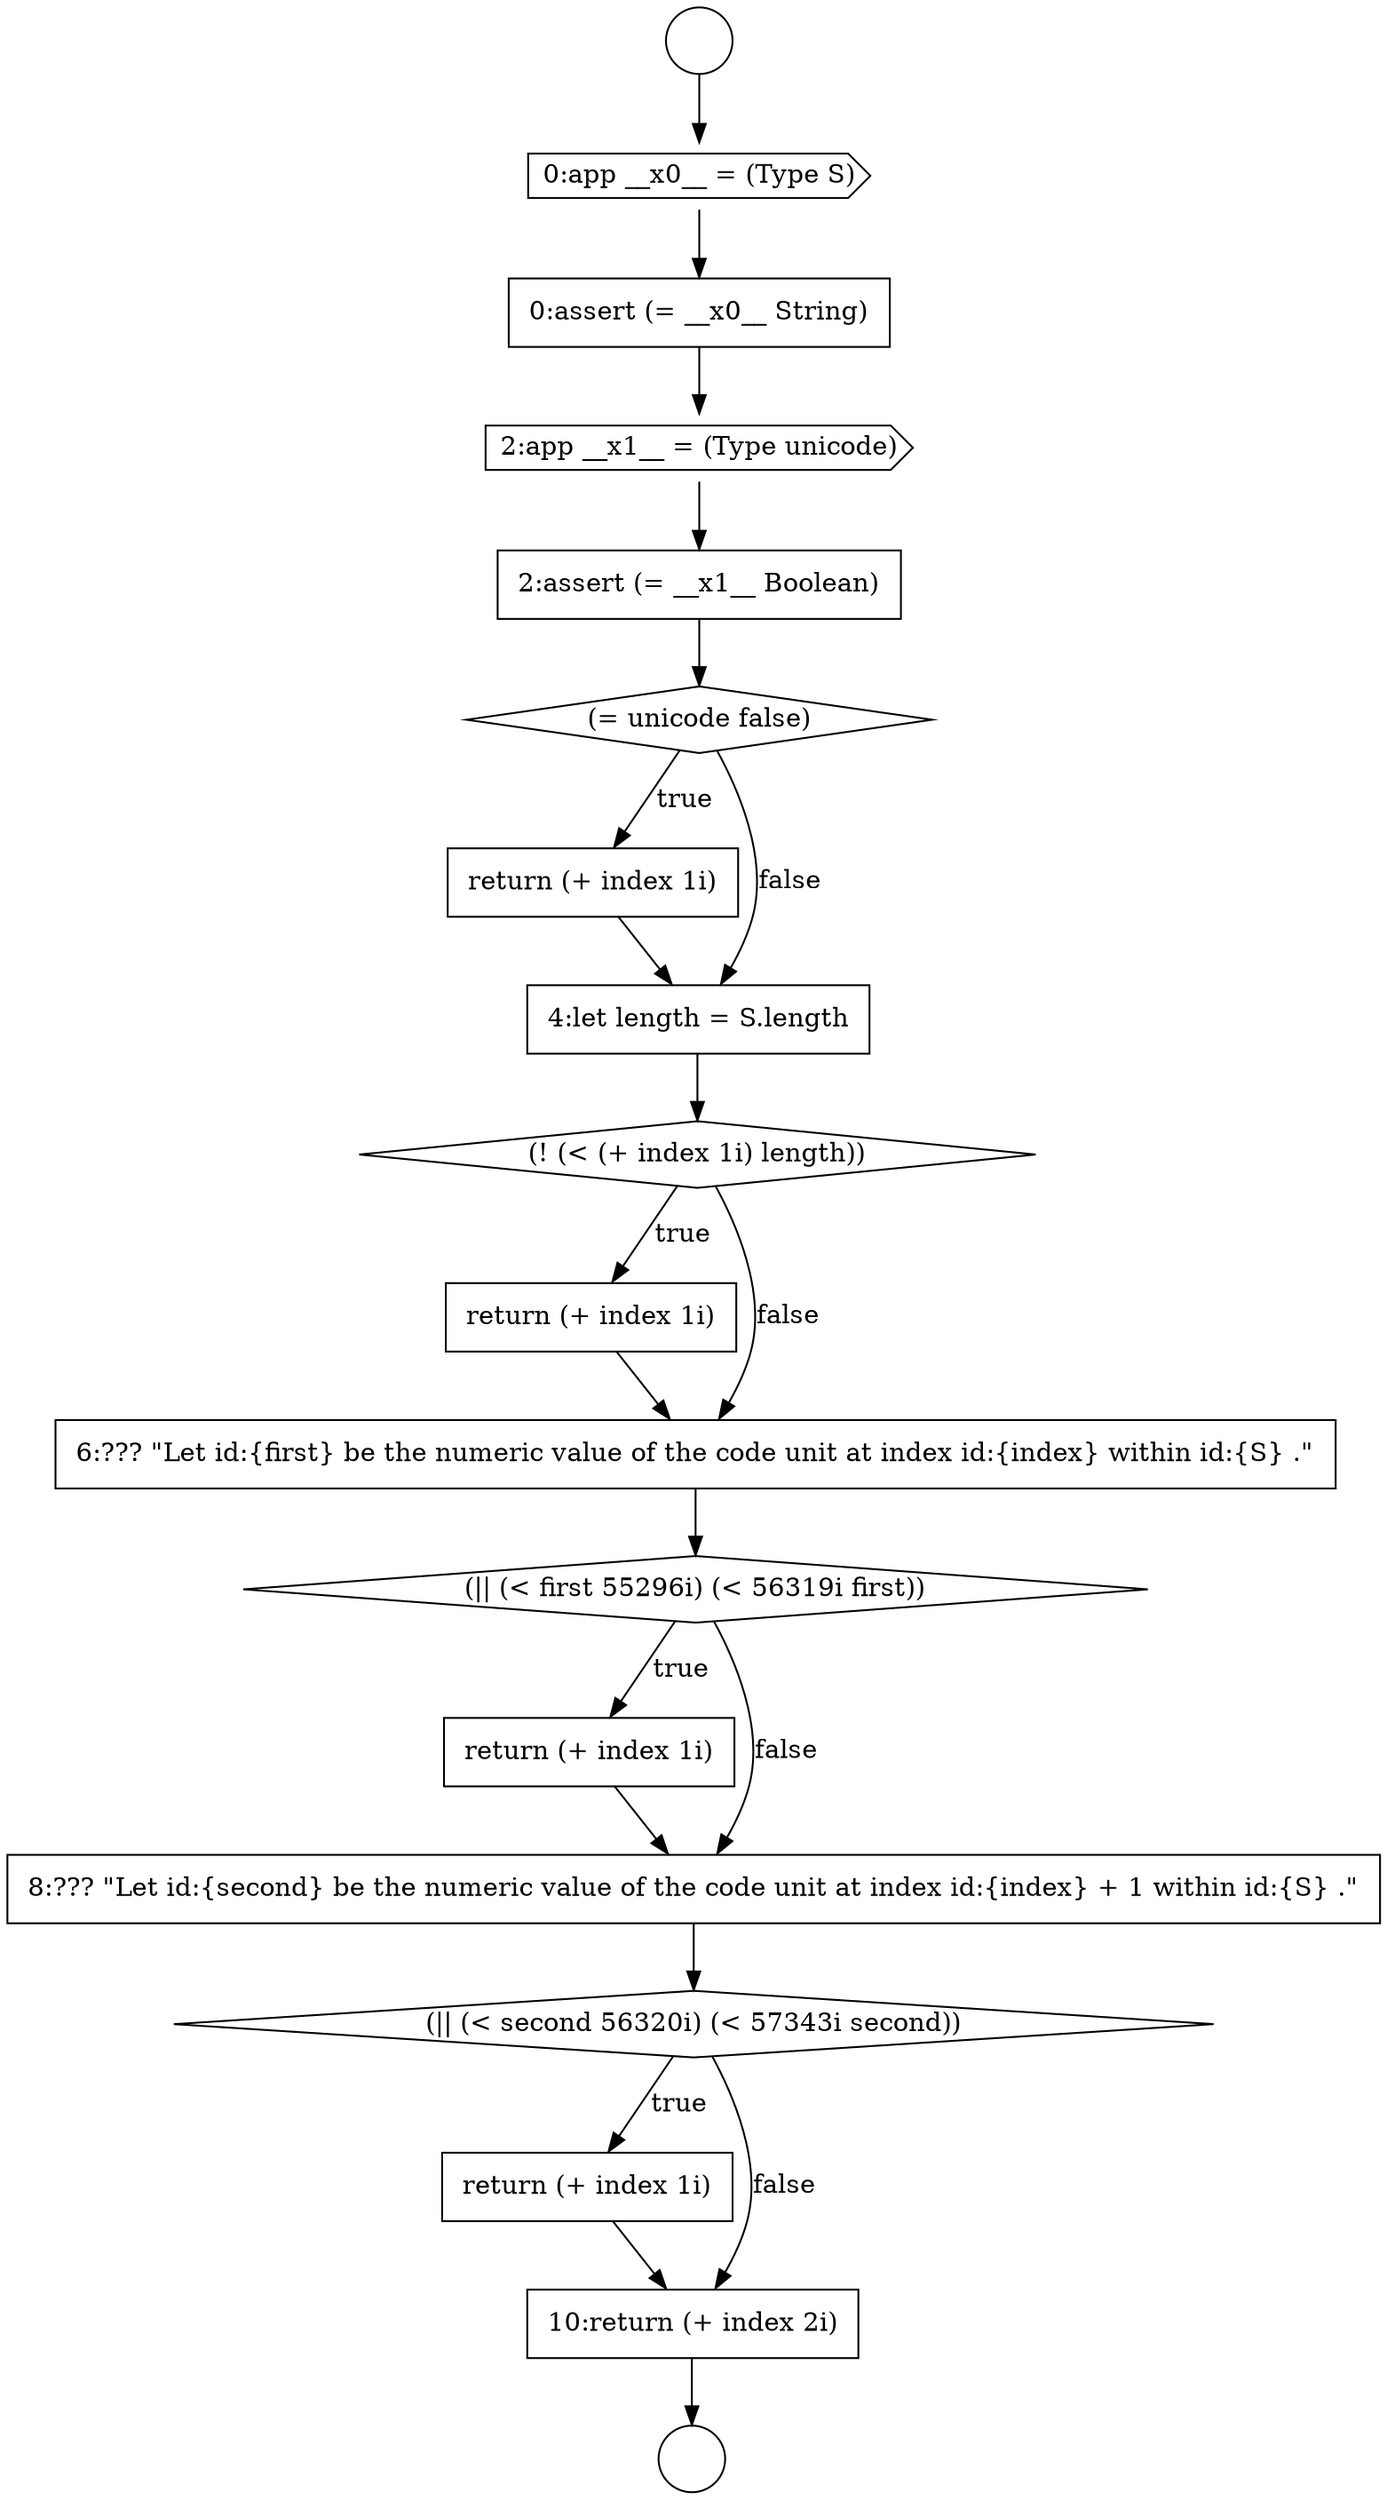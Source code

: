 digraph {
  node14023 [shape=none, margin=0, label=<<font color="black">
    <table border="0" cellborder="1" cellspacing="0" cellpadding="10">
      <tr><td align="left">return (+ index 1i)</td></tr>
    </table>
  </font>> color="black" fillcolor="white" style=filled]
  node14020 [shape=none, margin=0, label=<<font color="black">
    <table border="0" cellborder="1" cellspacing="0" cellpadding="10">
      <tr><td align="left">return (+ index 1i)</td></tr>
    </table>
  </font>> color="black" fillcolor="white" style=filled]
  node14021 [shape=none, margin=0, label=<<font color="black">
    <table border="0" cellborder="1" cellspacing="0" cellpadding="10">
      <tr><td align="left">6:??? &quot;Let id:{first} be the numeric value of the code unit at index id:{index} within id:{S} .&quot;</td></tr>
    </table>
  </font>> color="black" fillcolor="white" style=filled]
  node14016 [shape=diamond, label=<<font color="black">(= unicode false)</font>> color="black" fillcolor="white" style=filled]
  node14012 [shape=cds, label=<<font color="black">0:app __x0__ = (Type S)</font>> color="black" fillcolor="white" style=filled]
  node14017 [shape=none, margin=0, label=<<font color="black">
    <table border="0" cellborder="1" cellspacing="0" cellpadding="10">
      <tr><td align="left">return (+ index 1i)</td></tr>
    </table>
  </font>> color="black" fillcolor="white" style=filled]
  node14022 [shape=diamond, label=<<font color="black">(|| (&lt; first 55296i) (&lt; 56319i first))</font>> color="black" fillcolor="white" style=filled]
  node14015 [shape=none, margin=0, label=<<font color="black">
    <table border="0" cellborder="1" cellspacing="0" cellpadding="10">
      <tr><td align="left">2:assert (= __x1__ Boolean)</td></tr>
    </table>
  </font>> color="black" fillcolor="white" style=filled]
  node14026 [shape=none, margin=0, label=<<font color="black">
    <table border="0" cellborder="1" cellspacing="0" cellpadding="10">
      <tr><td align="left">return (+ index 1i)</td></tr>
    </table>
  </font>> color="black" fillcolor="white" style=filled]
  node14018 [shape=none, margin=0, label=<<font color="black">
    <table border="0" cellborder="1" cellspacing="0" cellpadding="10">
      <tr><td align="left">4:let length = S.length</td></tr>
    </table>
  </font>> color="black" fillcolor="white" style=filled]
  node14014 [shape=cds, label=<<font color="black">2:app __x1__ = (Type unicode)</font>> color="black" fillcolor="white" style=filled]
  node14025 [shape=diamond, label=<<font color="black">(|| (&lt; second 56320i) (&lt; 57343i second))</font>> color="black" fillcolor="white" style=filled]
  node14024 [shape=none, margin=0, label=<<font color="black">
    <table border="0" cellborder="1" cellspacing="0" cellpadding="10">
      <tr><td align="left">8:??? &quot;Let id:{second} be the numeric value of the code unit at index id:{index} + 1 within id:{S} .&quot;</td></tr>
    </table>
  </font>> color="black" fillcolor="white" style=filled]
  node14019 [shape=diamond, label=<<font color="black">(! (&lt; (+ index 1i) length))</font>> color="black" fillcolor="white" style=filled]
  node14013 [shape=none, margin=0, label=<<font color="black">
    <table border="0" cellborder="1" cellspacing="0" cellpadding="10">
      <tr><td align="left">0:assert (= __x0__ String)</td></tr>
    </table>
  </font>> color="black" fillcolor="white" style=filled]
  node14011 [shape=circle label=" " color="black" fillcolor="white" style=filled]
  node14010 [shape=circle label=" " color="black" fillcolor="white" style=filled]
  node14027 [shape=none, margin=0, label=<<font color="black">
    <table border="0" cellborder="1" cellspacing="0" cellpadding="10">
      <tr><td align="left">10:return (+ index 2i)</td></tr>
    </table>
  </font>> color="black" fillcolor="white" style=filled]
  node14025 -> node14026 [label=<<font color="black">true</font>> color="black"]
  node14025 -> node14027 [label=<<font color="black">false</font>> color="black"]
  node14024 -> node14025 [ color="black"]
  node14020 -> node14021 [ color="black"]
  node14021 -> node14022 [ color="black"]
  node14023 -> node14024 [ color="black"]
  node14016 -> node14017 [label=<<font color="black">true</font>> color="black"]
  node14016 -> node14018 [label=<<font color="black">false</font>> color="black"]
  node14014 -> node14015 [ color="black"]
  node14017 -> node14018 [ color="black"]
  node14013 -> node14014 [ color="black"]
  node14015 -> node14016 [ color="black"]
  node14019 -> node14020 [label=<<font color="black">true</font>> color="black"]
  node14019 -> node14021 [label=<<font color="black">false</font>> color="black"]
  node14012 -> node14013 [ color="black"]
  node14010 -> node14012 [ color="black"]
  node14018 -> node14019 [ color="black"]
  node14027 -> node14011 [ color="black"]
  node14022 -> node14023 [label=<<font color="black">true</font>> color="black"]
  node14022 -> node14024 [label=<<font color="black">false</font>> color="black"]
  node14026 -> node14027 [ color="black"]
}
